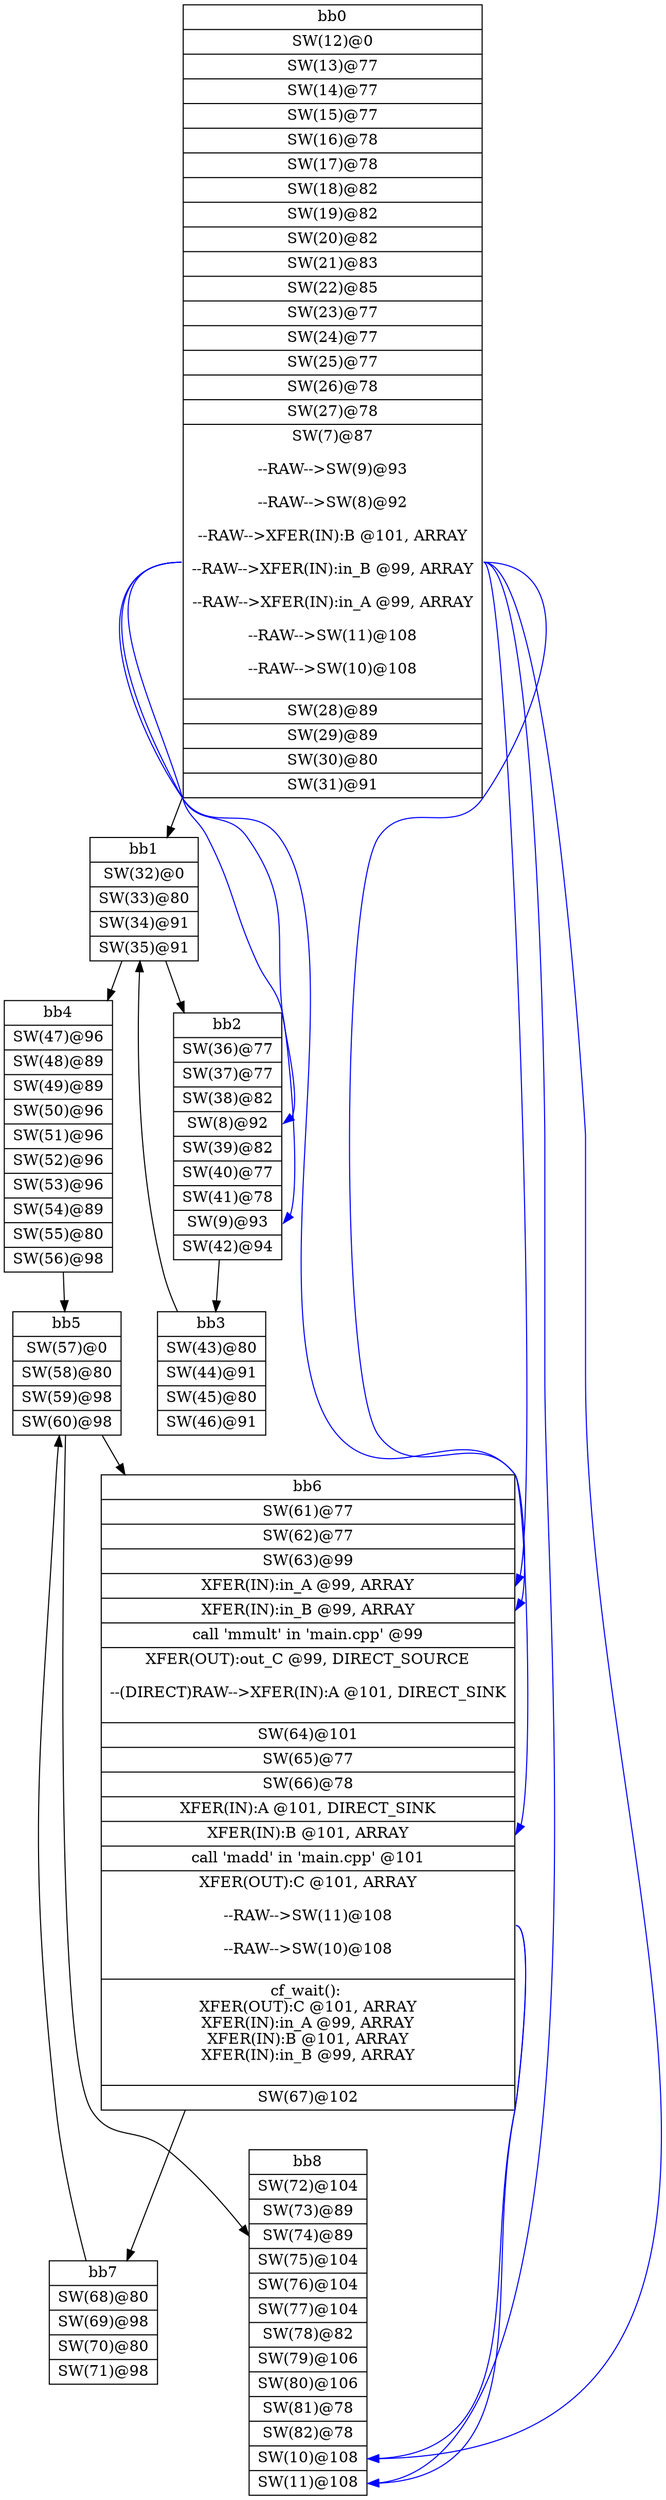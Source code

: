 digraph CDFG {
node [shape=record];
bb0 [shape=record, label = "{bb0|<x0x23212c0>SW(12)@0\n|<x0x2474000>SW(13)@77\n|<x0x24741d0>SW(14)@77\n|<x0x2474410>SW(15)@77\n|<x0x2474650>SW(16)@78\n|<x0x2474890>SW(17)@78\n|<x0x2474ad0>SW(18)@82\n|<x0x2474ce0>SW(19)@82\n|<x0x2474ef0>SW(20)@82\n|<x0x2475130>SW(21)@83\n|<x0x2475370>SW(22)@85\n|<x0x24755b0>SW(23)@77\n|<x0x24757f0>SW(24)@77\n|<x0x2475a10>SW(25)@77\n|<x0x2475c30>SW(26)@78\n|<x0x2475e50>SW(27)@78\n|<x0x246df90>SW(7)@87\n\n--RAW--\>SW(9)@93\n\n--RAW--\>SW(8)@92\n\n--RAW--\>XFER(IN):B @101, ARRAY\n\n--RAW--\>XFER(IN):in_B @99, ARRAY\n\n--RAW--\>XFER(IN):in_A @99, ARRAY\n\n--RAW--\>SW(11)@108\n\n--RAW--\>SW(10)@108\n\n|<x0x2476070>SW(28)@89\n|<x0x2476280>SW(29)@89\n|<x0x24764c0>SW(30)@80\n|<x0x2476700>SW(31)@91\n}"];
bb1 [shape=record, label = "{bb1|<x0x2476af0>SW(32)@0\n|<x0x2476c40>SW(33)@80\n|<x0x2476e10>SW(34)@91\n|<x0x2477000>SW(35)@91\n}"];
bb2 [shape=record, label = "{bb2|<x0x24768f0>SW(36)@77\n|<x0x24775d0>SW(37)@77\n|<x0x247b820>SW(38)@82\n|<x0x246f0c0>SW(8)@92\n|<x0x247b9d0>SW(39)@82\n|<x0x247bc30>SW(40)@77\n|<x0x247be50>SW(41)@78\n|<x0x246f5d0>SW(9)@93\n|<x0x247c070>SW(42)@94\n}"];
bb3 [shape=record, label = "{bb3|<x0x247c280>SW(43)@80\n|<x0x247c5e0>SW(44)@91\n|<x0x247c7d0>SW(45)@80\n|<x0x247ca10>SW(46)@91\n}"];
bb4 [shape=record, label = "{bb4|<x0x247cc20>SW(47)@96\n|<x0x247d020>SW(48)@89\n|<x0x247d240>SW(49)@89\n|<x0x247d480>SW(50)@96\n|<x0x247d670>SW(51)@96\n|<x0x247d880>SW(52)@96\n|<x0x247dac0>SW(53)@96\n|<x0x247dcb0>SW(54)@89\n|<x0x247def0>SW(55)@80\n|<x0x247e130>SW(56)@98\n}"];
bb5 [shape=record, label = "{bb5|<x0x247e320>SW(57)@0\n|<x0x247e670>SW(58)@80\n|<x0x247e820>SW(59)@98\n|<x0x247ea10>SW(60)@98\n}"];
bb6 [shape=record, label = "{bb6|<x0x247ec20>SW(61)@77\n|<x0x247efa0>SW(62)@77\n|<x0x247f1c0>SW(63)@99\n|<x0x2482800>XFER(IN):in_A @99, ARRAY\n|<x0x24828e0>XFER(IN):in_B @99, ARRAY\n|<x0x2320130>call 'mmult' in 'main.cpp' @99\n|<x0x24829c0>XFER(OUT):out_C @99, DIRECT_SOURCE\n\n--(DIRECT)RAW--\>XFER(IN):A @101, DIRECT_SINK\n\n|<x0x247f3e0>SW(64)@101\n|<x0x247f640>SW(65)@77\n|<x0x247f880>SW(66)@78\n|<x0x2482ad0>XFER(IN):A @101, DIRECT_SINK\n|<x0x2482be0>XFER(IN):B @101, ARRAY\n|<x0x246a250>call 'madd' in 'main.cpp' @101\n|<x0x2482cf0>XFER(OUT):C @101, ARRAY\n\n--RAW--\>SW(11)@108\n\n--RAW--\>SW(10)@108\n\n|<x0x246fd30>cf_wait(): \nXFER(OUT):C @101, ARRAY\nXFER(IN):in_A @99, ARRAY\nXFER(IN):B @101, ARRAY\nXFER(IN):in_B @99, ARRAY\n\n|<x0x247fb70>SW(67)@102\n}"];
bb7 [shape=record, label = "{bb7|<x0x247fd50>SW(68)@80\n|<x0x2480040>SW(69)@98\n|<x0x2480230>SW(70)@80\n|<x0x2480470>SW(71)@98\n}"];
bb8 [shape=record, label = "{bb8|<x0x2480680>SW(72)@104\n|<x0x2480b20>SW(73)@89\n|<x0x2480d40>SW(74)@89\n|<x0x2480f80>SW(75)@104\n|<x0x2481170>SW(76)@104\n|<x0x2481380>SW(77)@104\n|<x0x24815f0>SW(78)@82\n|<x0x2481810>SW(79)@106\n|<x0x2481a00>SW(80)@106\n|<x0x2481c10>SW(81)@78\n|<x0x2481e50>SW(82)@78\n|<x0x2322bb0>SW(10)@108\n|<x0x23205c0>SW(11)@108\n}"];
bb0 -> bb1
bb1 -> bb2
bb1 -> bb4
bb2 -> bb3
bb3 -> bb1
bb4 -> bb5
bb5 -> bb6
bb5 -> bb8
bb6 -> bb7
bb7 -> bb5
bb0:x0x246df90 -> bb2:x0x246f5d0[color=blue]
bb0:x0x246df90 -> bb2:x0x246f0c0[color=blue]
bb0:x0x246df90 -> bb6:x0x2482be0[color=blue]
bb0:x0x246df90 -> bb6:x0x24828e0[color=blue]
bb0:x0x246df90 -> bb6:x0x2482800[color=blue]
bb0:x0x246df90 -> bb8:x0x23205c0[color=blue]
bb0:x0x246df90 -> bb8:x0x2322bb0[color=blue]
bb6:x0x2482cf0 -> bb8:x0x23205c0[color=blue]
bb6:x0x2482cf0 -> bb8:x0x2322bb0[color=blue]
}
